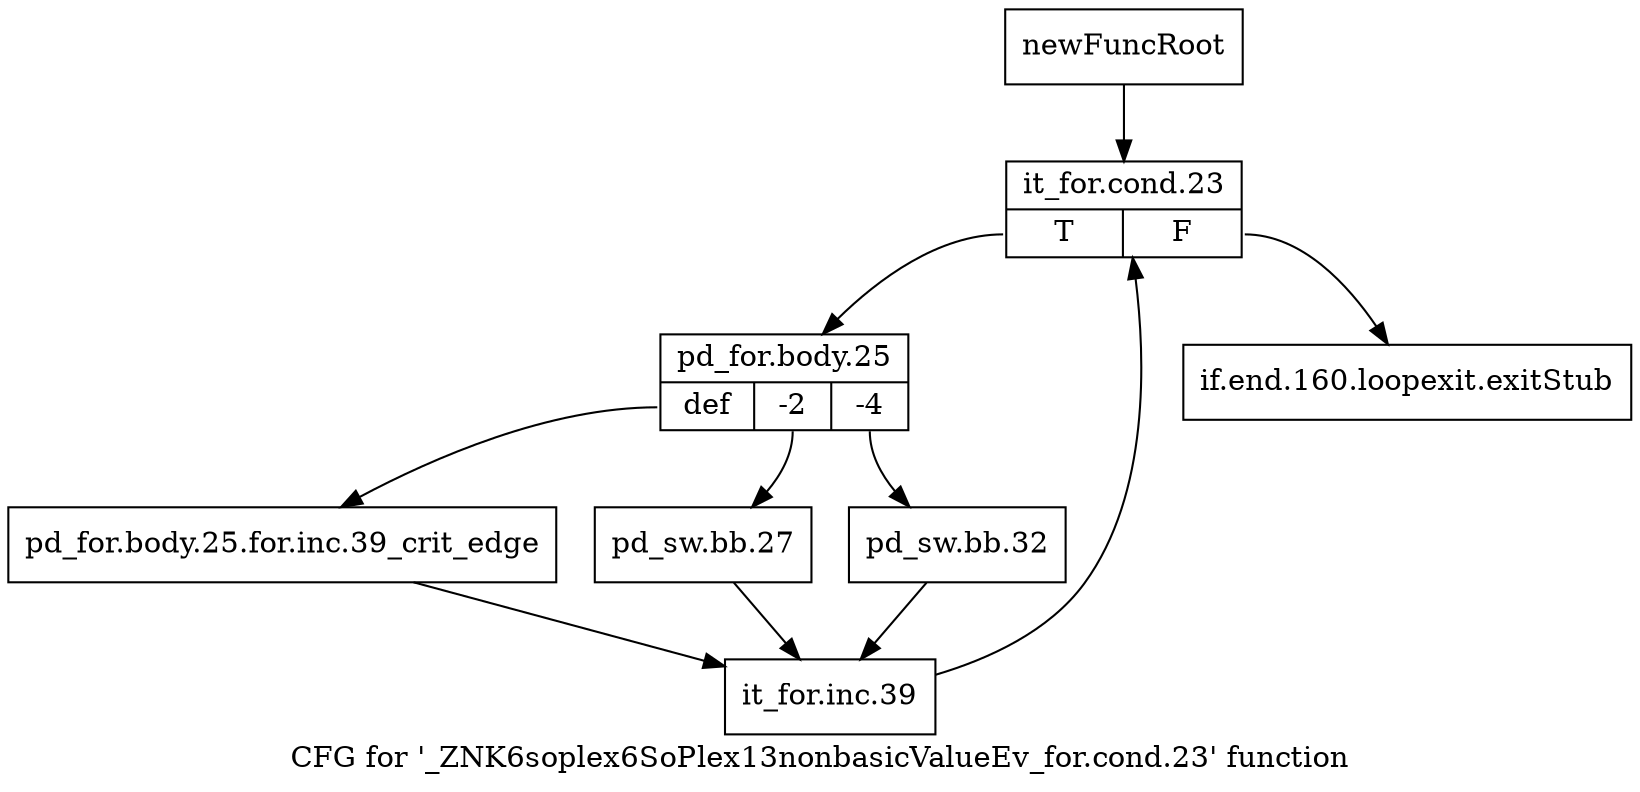 digraph "CFG for '_ZNK6soplex6SoPlex13nonbasicValueEv_for.cond.23' function" {
	label="CFG for '_ZNK6soplex6SoPlex13nonbasicValueEv_for.cond.23' function";

	Node0x2d40840 [shape=record,label="{newFuncRoot}"];
	Node0x2d40840 -> Node0x2d41120;
	Node0x2d410d0 [shape=record,label="{if.end.160.loopexit.exitStub}"];
	Node0x2d41120 [shape=record,label="{it_for.cond.23|{<s0>T|<s1>F}}"];
	Node0x2d41120:s0 -> Node0x2d41170;
	Node0x2d41120:s1 -> Node0x2d410d0;
	Node0x2d41170 [shape=record,label="{pd_for.body.25|{<s0>def|<s1>-2|<s2>-4}}"];
	Node0x2d41170:s0 -> Node0x2d41260;
	Node0x2d41170:s1 -> Node0x2d41210;
	Node0x2d41170:s2 -> Node0x2d411c0;
	Node0x2d411c0 [shape=record,label="{pd_sw.bb.32}"];
	Node0x2d411c0 -> Node0x2d412b0;
	Node0x2d41210 [shape=record,label="{pd_sw.bb.27}"];
	Node0x2d41210 -> Node0x2d412b0;
	Node0x2d41260 [shape=record,label="{pd_for.body.25.for.inc.39_crit_edge}"];
	Node0x2d41260 -> Node0x2d412b0;
	Node0x2d412b0 [shape=record,label="{it_for.inc.39}"];
	Node0x2d412b0 -> Node0x2d41120;
}
